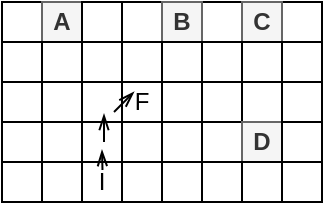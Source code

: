 <mxfile version="13.10.4" type="device"><diagram id="AINzcnk6j1FUWzr4mjJ9" name="Page-1"><mxGraphModel dx="273" dy="370" grid="1" gridSize="10" guides="1" tooltips="1" connect="1" arrows="1" fold="1" page="1" pageScale="1" pageWidth="850" pageHeight="1100" math="0" shadow="0"><root><mxCell id="0"/><mxCell id="1" parent="0"/><mxCell id="M8nPt91k-stpkmejuIej-1" value="" style="rounded=0;whiteSpace=wrap;html=1;" vertex="1" parent="1"><mxGeometry x="80" y="40" width="20" height="20" as="geometry"/></mxCell><mxCell id="M8nPt91k-stpkmejuIej-2" value="A" style="rounded=0;whiteSpace=wrap;html=1;fontStyle=1;fillColor=#f5f5f5;strokeColor=#666666;fontColor=#333333;" vertex="1" parent="1"><mxGeometry x="100" y="40" width="20" height="20" as="geometry"/></mxCell><mxCell id="M8nPt91k-stpkmejuIej-3" value="" style="rounded=0;whiteSpace=wrap;html=1;" vertex="1" parent="1"><mxGeometry x="100" y="60" width="20" height="20" as="geometry"/></mxCell><mxCell id="M8nPt91k-stpkmejuIej-4" value="" style="rounded=0;whiteSpace=wrap;html=1;" vertex="1" parent="1"><mxGeometry x="80" y="60" width="20" height="20" as="geometry"/></mxCell><mxCell id="M8nPt91k-stpkmejuIej-5" value="" style="rounded=0;whiteSpace=wrap;html=1;" vertex="1" parent="1"><mxGeometry x="140" y="40" width="20" height="20" as="geometry"/></mxCell><mxCell id="M8nPt91k-stpkmejuIej-6" value="" style="rounded=0;whiteSpace=wrap;html=1;" vertex="1" parent="1"><mxGeometry x="120" y="40" width="20" height="20" as="geometry"/></mxCell><mxCell id="M8nPt91k-stpkmejuIej-7" value="" style="rounded=0;whiteSpace=wrap;html=1;" vertex="1" parent="1"><mxGeometry x="180" y="40" width="20" height="20" as="geometry"/></mxCell><mxCell id="M8nPt91k-stpkmejuIej-8" value="&lt;b&gt;B&lt;/b&gt;" style="rounded=0;whiteSpace=wrap;html=1;fillColor=#f5f5f5;strokeColor=#666666;fontColor=#333333;" vertex="1" parent="1"><mxGeometry x="160" y="40" width="20" height="20" as="geometry"/></mxCell><mxCell id="M8nPt91k-stpkmejuIej-9" value="" style="rounded=0;whiteSpace=wrap;html=1;" vertex="1" parent="1"><mxGeometry x="220" y="40" width="20" height="20" as="geometry"/></mxCell><mxCell id="M8nPt91k-stpkmejuIej-10" value="C" style="rounded=0;whiteSpace=wrap;html=1;fontStyle=1;fillColor=#f5f5f5;strokeColor=#666666;fontColor=#333333;" vertex="1" parent="1"><mxGeometry x="200" y="40" width="20" height="20" as="geometry"/></mxCell><mxCell id="M8nPt91k-stpkmejuIej-11" value="" style="rounded=0;whiteSpace=wrap;html=1;" vertex="1" parent="1"><mxGeometry x="120" y="60" width="20" height="20" as="geometry"/></mxCell><mxCell id="M8nPt91k-stpkmejuIej-12" value="" style="rounded=0;whiteSpace=wrap;html=1;" vertex="1" parent="1"><mxGeometry x="140" y="60" width="20" height="20" as="geometry"/></mxCell><mxCell id="M8nPt91k-stpkmejuIej-13" value="" style="rounded=0;whiteSpace=wrap;html=1;fontStyle=1" vertex="1" parent="1"><mxGeometry x="160" y="60" width="20" height="20" as="geometry"/></mxCell><mxCell id="M8nPt91k-stpkmejuIej-14" value="" style="rounded=0;whiteSpace=wrap;html=1;" vertex="1" parent="1"><mxGeometry x="180" y="60" width="20" height="20" as="geometry"/></mxCell><mxCell id="M8nPt91k-stpkmejuIej-15" value="" style="rounded=0;whiteSpace=wrap;html=1;" vertex="1" parent="1"><mxGeometry x="200" y="60" width="20" height="20" as="geometry"/></mxCell><mxCell id="M8nPt91k-stpkmejuIej-16" value="" style="rounded=0;whiteSpace=wrap;html=1;" vertex="1" parent="1"><mxGeometry x="220" y="60" width="20" height="20" as="geometry"/></mxCell><mxCell id="M8nPt91k-stpkmejuIej-17" value="" style="rounded=0;whiteSpace=wrap;html=1;" vertex="1" parent="1"><mxGeometry x="100" y="80" width="20" height="20" as="geometry"/></mxCell><mxCell id="M8nPt91k-stpkmejuIej-18" value="" style="rounded=0;whiteSpace=wrap;html=1;fontStyle=1" vertex="1" parent="1"><mxGeometry x="80" y="80" width="20" height="20" as="geometry"/></mxCell><mxCell id="M8nPt91k-stpkmejuIej-19" value="" style="rounded=0;whiteSpace=wrap;html=1;" vertex="1" parent="1"><mxGeometry x="120" y="80" width="20" height="20" as="geometry"/></mxCell><mxCell id="M8nPt91k-stpkmejuIej-20" value="F" style="rounded=0;whiteSpace=wrap;html=1;" vertex="1" parent="1"><mxGeometry x="140" y="80" width="20" height="20" as="geometry"/></mxCell><mxCell id="M8nPt91k-stpkmejuIej-21" value="" style="rounded=0;whiteSpace=wrap;html=1;" vertex="1" parent="1"><mxGeometry x="160" y="80" width="20" height="20" as="geometry"/></mxCell><mxCell id="M8nPt91k-stpkmejuIej-22" value="" style="rounded=0;whiteSpace=wrap;html=1;" vertex="1" parent="1"><mxGeometry x="180" y="80" width="20" height="20" as="geometry"/></mxCell><mxCell id="M8nPt91k-stpkmejuIej-23" value="" style="rounded=0;whiteSpace=wrap;html=1;" vertex="1" parent="1"><mxGeometry x="200" y="80" width="20" height="20" as="geometry"/></mxCell><mxCell id="M8nPt91k-stpkmejuIej-24" value="" style="rounded=0;whiteSpace=wrap;html=1;" vertex="1" parent="1"><mxGeometry x="220" y="80" width="20" height="20" as="geometry"/></mxCell><mxCell id="M8nPt91k-stpkmejuIej-25" value="" style="rounded=0;whiteSpace=wrap;html=1;" vertex="1" parent="1"><mxGeometry x="100" y="100" width="20" height="20" as="geometry"/></mxCell><mxCell id="M8nPt91k-stpkmejuIej-26" value="" style="rounded=0;whiteSpace=wrap;html=1;" vertex="1" parent="1"><mxGeometry x="80" y="100" width="20" height="20" as="geometry"/></mxCell><mxCell id="M8nPt91k-stpkmejuIej-27" value="" style="rounded=0;whiteSpace=wrap;html=1;" vertex="1" parent="1"><mxGeometry x="120" y="100" width="20" height="20" as="geometry"/></mxCell><mxCell id="M8nPt91k-stpkmejuIej-28" value="" style="rounded=0;whiteSpace=wrap;html=1;" vertex="1" parent="1"><mxGeometry x="140" y="100" width="20" height="20" as="geometry"/></mxCell><mxCell id="M8nPt91k-stpkmejuIej-29" value="" style="rounded=0;whiteSpace=wrap;html=1;" vertex="1" parent="1"><mxGeometry x="160" y="100" width="20" height="20" as="geometry"/></mxCell><mxCell id="M8nPt91k-stpkmejuIej-30" value="" style="rounded=0;whiteSpace=wrap;html=1;" vertex="1" parent="1"><mxGeometry x="180" y="100" width="20" height="20" as="geometry"/></mxCell><mxCell id="M8nPt91k-stpkmejuIej-31" value="D" style="rounded=0;whiteSpace=wrap;html=1;fontStyle=1;fillColor=#f5f5f5;strokeColor=#666666;fontColor=#333333;" vertex="1" parent="1"><mxGeometry x="200" y="100" width="20" height="20" as="geometry"/></mxCell><mxCell id="M8nPt91k-stpkmejuIej-32" value="" style="rounded=0;whiteSpace=wrap;html=1;" vertex="1" parent="1"><mxGeometry x="220" y="100" width="20" height="20" as="geometry"/></mxCell><mxCell id="M8nPt91k-stpkmejuIej-33" value="" style="rounded=0;whiteSpace=wrap;html=1;" vertex="1" parent="1"><mxGeometry x="100" y="120" width="20" height="20" as="geometry"/></mxCell><mxCell id="M8nPt91k-stpkmejuIej-34" value="" style="rounded=0;whiteSpace=wrap;html=1;" vertex="1" parent="1"><mxGeometry x="80" y="120" width="20" height="20" as="geometry"/></mxCell><mxCell id="M8nPt91k-stpkmejuIej-35" value="I" style="rounded=0;whiteSpace=wrap;html=1;" vertex="1" parent="1"><mxGeometry x="120" y="120" width="20" height="20" as="geometry"/></mxCell><mxCell id="M8nPt91k-stpkmejuIej-36" value="" style="rounded=0;whiteSpace=wrap;html=1;" vertex="1" parent="1"><mxGeometry x="140" y="120" width="20" height="20" as="geometry"/></mxCell><mxCell id="M8nPt91k-stpkmejuIej-37" value="" style="rounded=0;whiteSpace=wrap;html=1;" vertex="1" parent="1"><mxGeometry x="160" y="120" width="20" height="20" as="geometry"/></mxCell><mxCell id="M8nPt91k-stpkmejuIej-38" value="" style="rounded=0;whiteSpace=wrap;html=1;" vertex="1" parent="1"><mxGeometry x="180" y="120" width="20" height="20" as="geometry"/></mxCell><mxCell id="M8nPt91k-stpkmejuIej-39" value="" style="rounded=0;whiteSpace=wrap;html=1;" vertex="1" parent="1"><mxGeometry x="200" y="120" width="20" height="20" as="geometry"/></mxCell><mxCell id="M8nPt91k-stpkmejuIej-40" value="" style="rounded=0;whiteSpace=wrap;html=1;" vertex="1" parent="1"><mxGeometry x="220" y="120" width="20" height="20" as="geometry"/></mxCell><mxCell id="M8nPt91k-stpkmejuIej-41" value="" style="endArrow=openThin;html=1;endFill=0;" edge="1" parent="1"><mxGeometry width="50" height="50" relative="1" as="geometry"><mxPoint x="130.24" y="124" as="sourcePoint"/><mxPoint x="130" y="114" as="targetPoint"/></mxGeometry></mxCell><mxCell id="M8nPt91k-stpkmejuIej-42" value="" style="endArrow=openThin;html=1;endFill=0;" edge="1" parent="1"><mxGeometry width="50" height="50" relative="1" as="geometry"><mxPoint x="131" y="110" as="sourcePoint"/><mxPoint x="131" y="96" as="targetPoint"/></mxGeometry></mxCell><mxCell id="M8nPt91k-stpkmejuIej-43" value="" style="endArrow=openThin;html=1;endFill=0;entryX=0.25;entryY=1;entryDx=0;entryDy=0;" edge="1" parent="1"><mxGeometry width="50" height="50" relative="1" as="geometry"><mxPoint x="136" y="95" as="sourcePoint"/><mxPoint x="146" y="85" as="targetPoint"/></mxGeometry></mxCell></root></mxGraphModel></diagram></mxfile>